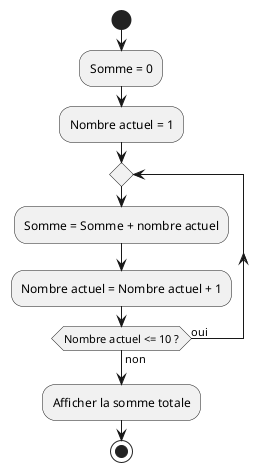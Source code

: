 @startuml
start
:Somme = 0;
:Nombre actuel = 1;
repeat
  :Somme = Somme + nombre actuel;
  :Nombre actuel = Nombre actuel + 1;
repeat while (Nombre actuel <= 10 ?) is (oui) not (non)
:Afficher la somme totale;
stop
@enduml

